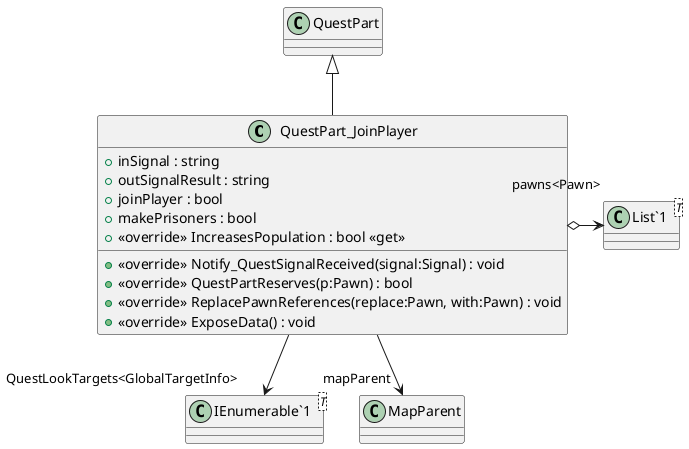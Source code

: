 @startuml
class QuestPart_JoinPlayer {
    + inSignal : string
    + outSignalResult : string
    + joinPlayer : bool
    + makePrisoners : bool
    + <<override>> IncreasesPopulation : bool <<get>>
    + <<override>> Notify_QuestSignalReceived(signal:Signal) : void
    + <<override>> QuestPartReserves(p:Pawn) : bool
    + <<override>> ReplacePawnReferences(replace:Pawn, with:Pawn) : void
    + <<override>> ExposeData() : void
}
class "List`1"<T> {
}
class "IEnumerable`1"<T> {
}
QuestPart <|-- QuestPart_JoinPlayer
QuestPart_JoinPlayer o-> "pawns<Pawn>" "List`1"
QuestPart_JoinPlayer --> "mapParent" MapParent
QuestPart_JoinPlayer --> "QuestLookTargets<GlobalTargetInfo>" "IEnumerable`1"
@enduml
